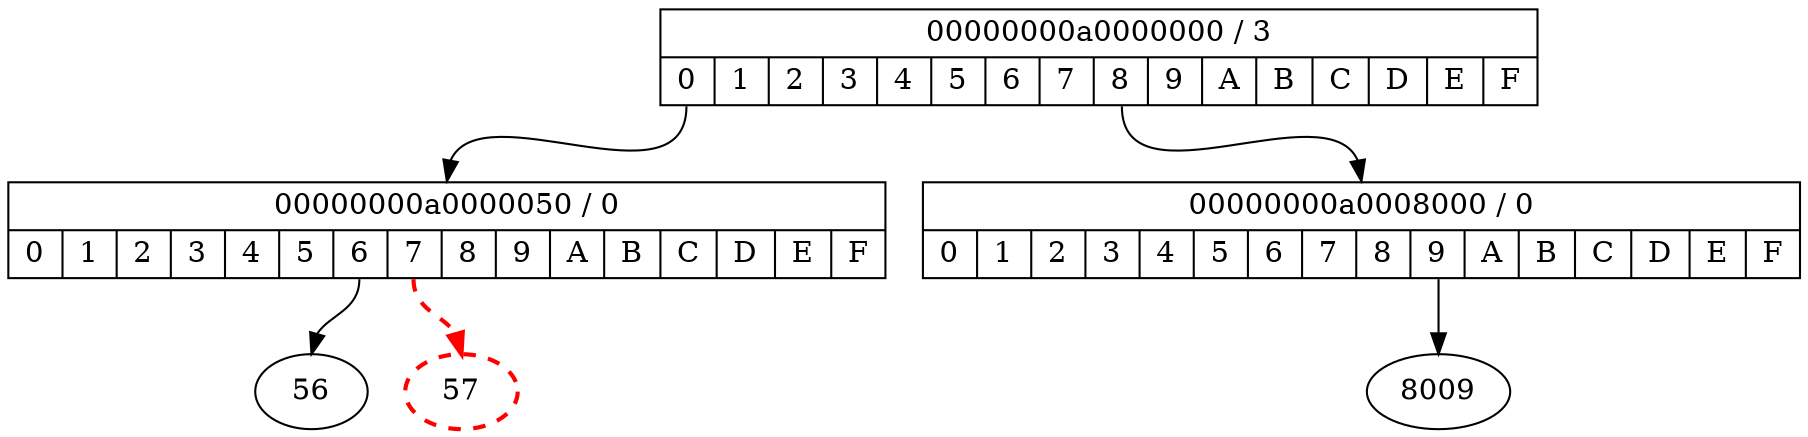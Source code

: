 digraph {
"80" [shape=record label="{00000000a0000000 / 3|{<0>0|<1>1|<2>2|<3>3|<4>4|<5>5|<6>6|<7>7|<8>8|<9>9|<A>A|<B>B|<C>C|<D>D|<E>E|<F>F}}"]
"80":"0":s->"40":n
"80":"8":s->"c0":n
"40" [shape=record label="{00000000a0000050 / 0|{<0>0|<1>1|<2>2|<3>3|<4>4|<5>5|<6>6|<7>7|<8>8|<9>9|<A>A|<B>B|<C>C|<D>D|<E>E|<F>F}}"]
"40":"6":s->"56":n
"40":"7":s->"57":n [style=dashed penwidth=2 color=red]
"57" [style=dashed penwidth=2 color=red]
"c0" [shape=record label="{00000000a0008000 / 0|{<0>0|<1>1|<2>2|<3>3|<4>4|<5>5|<6>6|<7>7|<8>8|<9>9|<A>A|<B>B|<C>C|<D>D|<E>E|<F>F}}"]
"c0":"9":s->"8009":n
}
